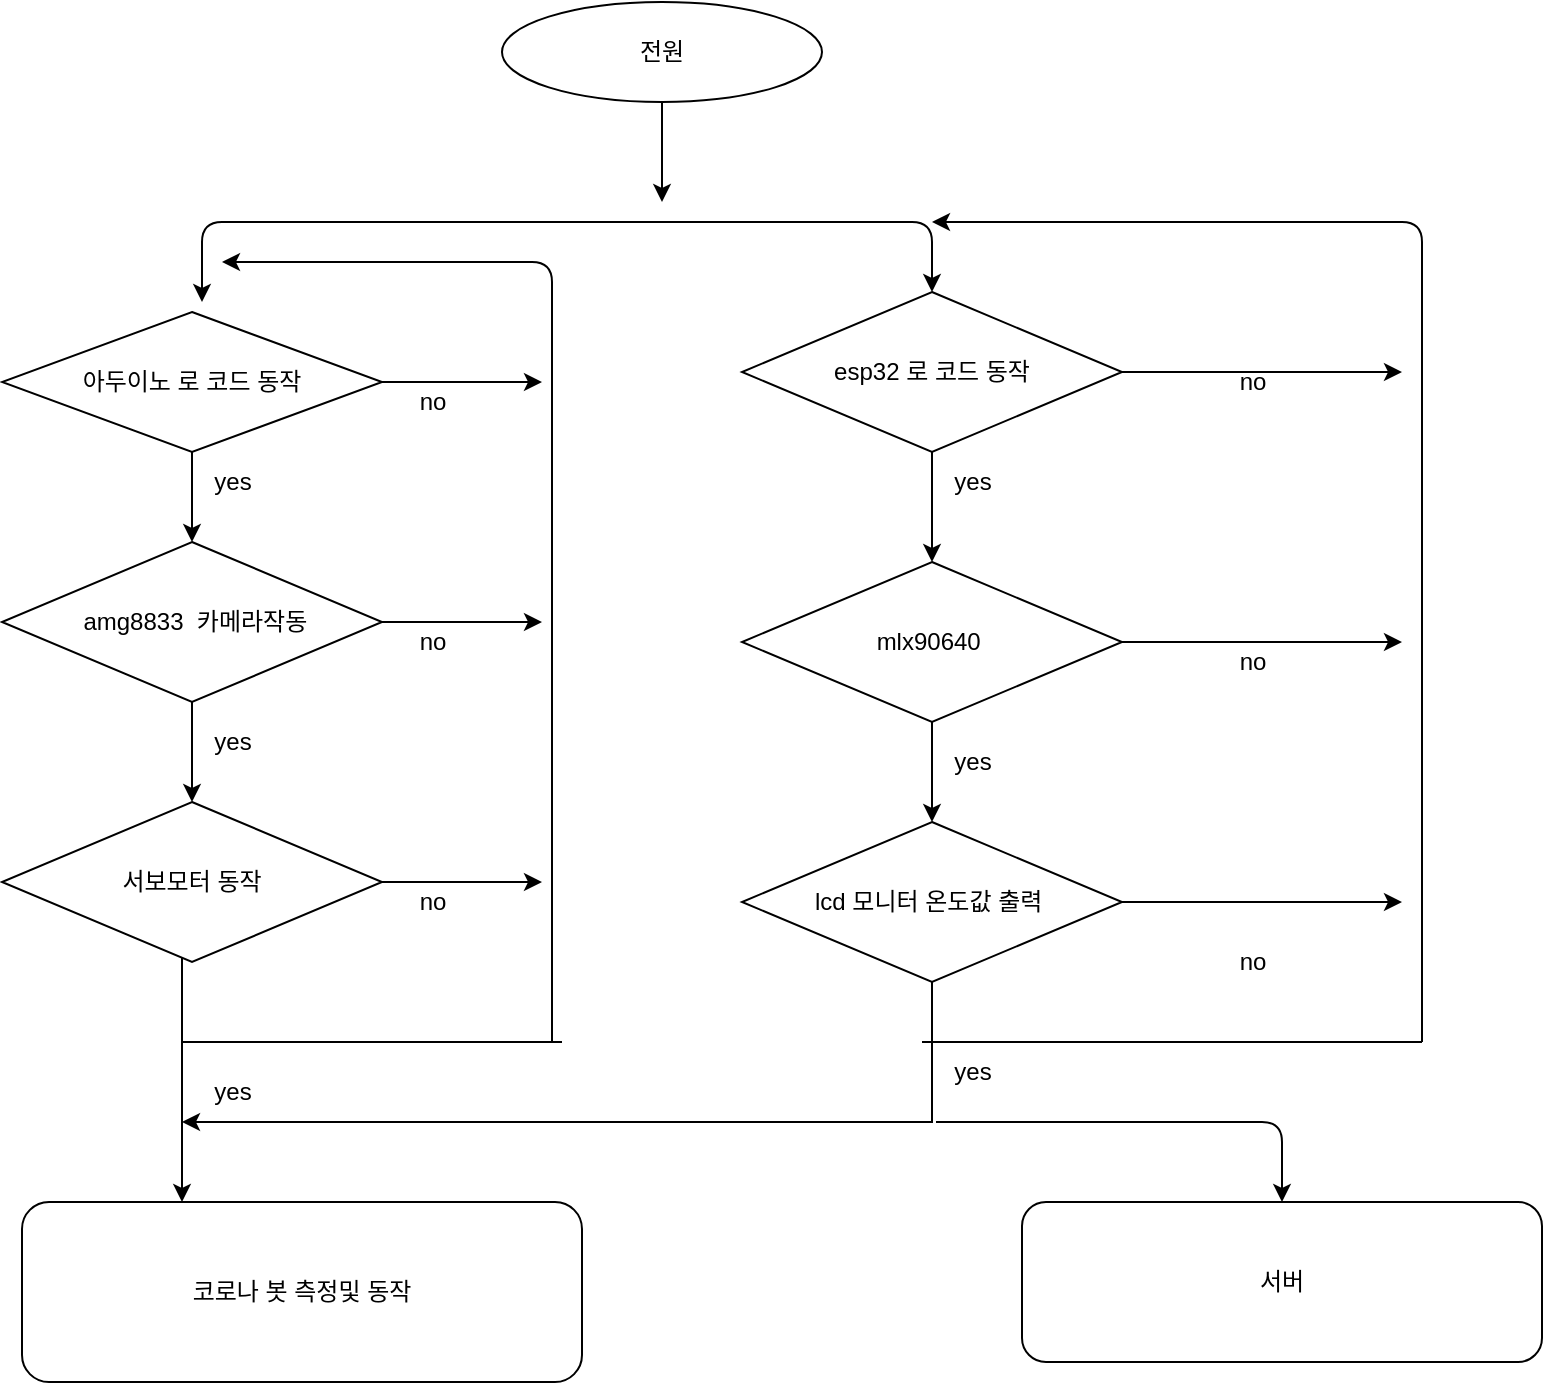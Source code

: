 <mxfile version="13.7.2" type="github"><diagram id="10-D_uhku6HZoWsSQwX1" name="Page-1"><mxGraphModel dx="1422" dy="713" grid="1" gridSize="10" guides="1" tooltips="1" connect="1" arrows="1" fold="1" page="1" pageScale="1" pageWidth="827" pageHeight="1169" math="0" shadow="0"><root><mxCell id="0"/><mxCell id="1" parent="0"/><mxCell id="COhylWH1_w8OM6ReZr-I-15" style="edgeStyle=orthogonalEdgeStyle;rounded=0;orthogonalLoop=1;jettySize=auto;html=1;" edge="1" parent="1" source="COhylWH1_w8OM6ReZr-I-1"><mxGeometry relative="1" as="geometry"><mxPoint x="350" y="140" as="targetPoint"/><Array as="points"><mxPoint x="350" y="130"/><mxPoint x="350" y="130"/></Array></mxGeometry></mxCell><mxCell id="COhylWH1_w8OM6ReZr-I-1" value="전원" style="ellipse;whiteSpace=wrap;html=1;" vertex="1" parent="1"><mxGeometry x="270" y="40" width="160" height="50" as="geometry"/></mxCell><mxCell id="COhylWH1_w8OM6ReZr-I-18" style="edgeStyle=orthogonalEdgeStyle;rounded=0;orthogonalLoop=1;jettySize=auto;html=1;entryX=0.5;entryY=0;entryDx=0;entryDy=0;" edge="1" parent="1" source="COhylWH1_w8OM6ReZr-I-4" target="COhylWH1_w8OM6ReZr-I-6"><mxGeometry relative="1" as="geometry"><mxPoint x="115" y="300" as="targetPoint"/></mxGeometry></mxCell><mxCell id="COhylWH1_w8OM6ReZr-I-29" style="edgeStyle=orthogonalEdgeStyle;rounded=0;orthogonalLoop=1;jettySize=auto;html=1;" edge="1" parent="1" source="COhylWH1_w8OM6ReZr-I-4"><mxGeometry relative="1" as="geometry"><mxPoint x="290" y="230" as="targetPoint"/></mxGeometry></mxCell><mxCell id="COhylWH1_w8OM6ReZr-I-4" value="아두이노 로 코드 동작" style="rhombus;whiteSpace=wrap;html=1;" vertex="1" parent="1"><mxGeometry x="20" y="195" width="190" height="70" as="geometry"/></mxCell><mxCell id="COhylWH1_w8OM6ReZr-I-19" style="edgeStyle=orthogonalEdgeStyle;rounded=0;orthogonalLoop=1;jettySize=auto;html=1;entryX=0.5;entryY=0;entryDx=0;entryDy=0;" edge="1" parent="1" source="COhylWH1_w8OM6ReZr-I-6" target="COhylWH1_w8OM6ReZr-I-7"><mxGeometry relative="1" as="geometry"><mxPoint x="115" y="430" as="targetPoint"/></mxGeometry></mxCell><mxCell id="COhylWH1_w8OM6ReZr-I-30" style="edgeStyle=orthogonalEdgeStyle;rounded=0;orthogonalLoop=1;jettySize=auto;html=1;" edge="1" parent="1" source="COhylWH1_w8OM6ReZr-I-6"><mxGeometry relative="1" as="geometry"><mxPoint x="290" y="350" as="targetPoint"/></mxGeometry></mxCell><mxCell id="COhylWH1_w8OM6ReZr-I-6" value="&lt;span&gt;&amp;nbsp;amg8833&amp;nbsp; 카메라작동&lt;/span&gt;" style="rhombus;whiteSpace=wrap;html=1;" vertex="1" parent="1"><mxGeometry x="20" y="310" width="190" height="80" as="geometry"/></mxCell><mxCell id="COhylWH1_w8OM6ReZr-I-31" style="edgeStyle=orthogonalEdgeStyle;rounded=0;orthogonalLoop=1;jettySize=auto;html=1;" edge="1" parent="1" source="COhylWH1_w8OM6ReZr-I-7"><mxGeometry relative="1" as="geometry"><mxPoint x="290" y="480" as="targetPoint"/></mxGeometry></mxCell><mxCell id="COhylWH1_w8OM6ReZr-I-35" style="edgeStyle=orthogonalEdgeStyle;rounded=0;orthogonalLoop=1;jettySize=auto;html=1;" edge="1" parent="1" source="COhylWH1_w8OM6ReZr-I-7" target="COhylWH1_w8OM6ReZr-I-34"><mxGeometry relative="1" as="geometry"><Array as="points"><mxPoint x="110" y="620"/><mxPoint x="110" y="620"/></Array></mxGeometry></mxCell><mxCell id="COhylWH1_w8OM6ReZr-I-7" value="서보모터 동작" style="rhombus;whiteSpace=wrap;html=1;" vertex="1" parent="1"><mxGeometry x="20" y="440" width="190" height="80" as="geometry"/></mxCell><mxCell id="COhylWH1_w8OM6ReZr-I-20" style="edgeStyle=orthogonalEdgeStyle;rounded=0;orthogonalLoop=1;jettySize=auto;html=1;entryX=0.5;entryY=0;entryDx=0;entryDy=0;" edge="1" parent="1" source="COhylWH1_w8OM6ReZr-I-8" target="COhylWH1_w8OM6ReZr-I-16"><mxGeometry relative="1" as="geometry"><mxPoint x="485" y="300" as="targetPoint"/></mxGeometry></mxCell><mxCell id="COhylWH1_w8OM6ReZr-I-25" style="edgeStyle=orthogonalEdgeStyle;rounded=0;orthogonalLoop=1;jettySize=auto;html=1;" edge="1" parent="1" source="COhylWH1_w8OM6ReZr-I-8"><mxGeometry relative="1" as="geometry"><mxPoint x="720" y="225" as="targetPoint"/></mxGeometry></mxCell><mxCell id="COhylWH1_w8OM6ReZr-I-8" value="&lt;span&gt;esp32 로 코드 동작&lt;/span&gt;" style="rhombus;whiteSpace=wrap;html=1;" vertex="1" parent="1"><mxGeometry x="390" y="185" width="190" height="80" as="geometry"/></mxCell><mxCell id="COhylWH1_w8OM6ReZr-I-14" value="" style="endArrow=classic;startArrow=classic;html=1;entryX=0.5;entryY=0;entryDx=0;entryDy=0;" edge="1" parent="1" target="COhylWH1_w8OM6ReZr-I-8"><mxGeometry width="50" height="50" relative="1" as="geometry"><mxPoint x="120" y="190" as="sourcePoint"/><mxPoint x="470" y="150" as="targetPoint"/><Array as="points"><mxPoint x="120" y="150"/><mxPoint x="485" y="150"/></Array></mxGeometry></mxCell><mxCell id="COhylWH1_w8OM6ReZr-I-21" style="edgeStyle=orthogonalEdgeStyle;rounded=0;orthogonalLoop=1;jettySize=auto;html=1;entryX=0.5;entryY=0;entryDx=0;entryDy=0;" edge="1" parent="1" source="COhylWH1_w8OM6ReZr-I-16" target="COhylWH1_w8OM6ReZr-I-17"><mxGeometry relative="1" as="geometry"><mxPoint x="485" y="440" as="targetPoint"/></mxGeometry></mxCell><mxCell id="COhylWH1_w8OM6ReZr-I-26" style="edgeStyle=orthogonalEdgeStyle;rounded=0;orthogonalLoop=1;jettySize=auto;html=1;" edge="1" parent="1" source="COhylWH1_w8OM6ReZr-I-16"><mxGeometry relative="1" as="geometry"><mxPoint x="720" y="360" as="targetPoint"/></mxGeometry></mxCell><mxCell id="COhylWH1_w8OM6ReZr-I-16" value="mlx90640&amp;nbsp;" style="rhombus;whiteSpace=wrap;html=1;" vertex="1" parent="1"><mxGeometry x="390" y="320" width="190" height="80" as="geometry"/></mxCell><mxCell id="COhylWH1_w8OM6ReZr-I-27" style="edgeStyle=orthogonalEdgeStyle;rounded=0;orthogonalLoop=1;jettySize=auto;html=1;" edge="1" parent="1" source="COhylWH1_w8OM6ReZr-I-17"><mxGeometry relative="1" as="geometry"><mxPoint x="720" y="490" as="targetPoint"/></mxGeometry></mxCell><mxCell id="COhylWH1_w8OM6ReZr-I-38" style="edgeStyle=orthogonalEdgeStyle;rounded=0;orthogonalLoop=1;jettySize=auto;html=1;" edge="1" parent="1" source="COhylWH1_w8OM6ReZr-I-17"><mxGeometry relative="1" as="geometry"><mxPoint x="110" y="600" as="targetPoint"/><Array as="points"><mxPoint x="485" y="600"/></Array></mxGeometry></mxCell><mxCell id="COhylWH1_w8OM6ReZr-I-17" value="lcd 모니터 온도값 출력&amp;nbsp;" style="rhombus;whiteSpace=wrap;html=1;" vertex="1" parent="1"><mxGeometry x="390" y="450" width="190" height="80" as="geometry"/></mxCell><mxCell id="COhylWH1_w8OM6ReZr-I-23" value="" style="endArrow=classic;html=1;" edge="1" parent="1"><mxGeometry width="50" height="50" relative="1" as="geometry"><mxPoint x="730" y="560" as="sourcePoint"/><mxPoint x="485" y="150" as="targetPoint"/><Array as="points"><mxPoint x="730" y="240"/><mxPoint x="730" y="150"/></Array></mxGeometry></mxCell><mxCell id="COhylWH1_w8OM6ReZr-I-28" value="" style="endArrow=classic;html=1;" edge="1" parent="1"><mxGeometry width="50" height="50" relative="1" as="geometry"><mxPoint x="295" y="560" as="sourcePoint"/><mxPoint x="130" y="170" as="targetPoint"/><Array as="points"><mxPoint x="295" y="170"/></Array></mxGeometry></mxCell><mxCell id="COhylWH1_w8OM6ReZr-I-34" value="코로나 봇 측정및 동작" style="rounded=1;whiteSpace=wrap;html=1;" vertex="1" parent="1"><mxGeometry x="30" y="640" width="280" height="90" as="geometry"/></mxCell><mxCell id="COhylWH1_w8OM6ReZr-I-40" value="no" style="text;html=1;resizable=0;autosize=1;align=center;verticalAlign=middle;points=[];fillColor=none;strokeColor=none;rounded=0;" vertex="1" parent="1"><mxGeometry x="220" y="230" width="30" height="20" as="geometry"/></mxCell><mxCell id="COhylWH1_w8OM6ReZr-I-41" value="yes" style="text;html=1;resizable=0;autosize=1;align=center;verticalAlign=middle;points=[];fillColor=none;strokeColor=none;rounded=0;" vertex="1" parent="1"><mxGeometry x="120" y="270" width="30" height="20" as="geometry"/></mxCell><mxCell id="COhylWH1_w8OM6ReZr-I-43" value="no" style="text;html=1;resizable=0;autosize=1;align=center;verticalAlign=middle;points=[];fillColor=none;strokeColor=none;rounded=0;" vertex="1" parent="1"><mxGeometry x="220" y="480" width="30" height="20" as="geometry"/></mxCell><mxCell id="COhylWH1_w8OM6ReZr-I-44" value="no" style="text;html=1;resizable=0;autosize=1;align=center;verticalAlign=middle;points=[];fillColor=none;strokeColor=none;rounded=0;" vertex="1" parent="1"><mxGeometry x="220" y="350" width="30" height="20" as="geometry"/></mxCell><mxCell id="COhylWH1_w8OM6ReZr-I-47" value="yes" style="text;html=1;resizable=0;autosize=1;align=center;verticalAlign=middle;points=[];fillColor=none;strokeColor=none;rounded=0;" vertex="1" parent="1"><mxGeometry x="120" y="575" width="30" height="20" as="geometry"/></mxCell><mxCell id="COhylWH1_w8OM6ReZr-I-48" value="yes" style="text;html=1;resizable=0;autosize=1;align=center;verticalAlign=middle;points=[];fillColor=none;strokeColor=none;rounded=0;" vertex="1" parent="1"><mxGeometry x="120" y="400" width="30" height="20" as="geometry"/></mxCell><mxCell id="COhylWH1_w8OM6ReZr-I-49" value="yes" style="text;html=1;resizable=0;autosize=1;align=center;verticalAlign=middle;points=[];fillColor=none;strokeColor=none;rounded=0;" vertex="1" parent="1"><mxGeometry x="490" y="565" width="30" height="20" as="geometry"/></mxCell><mxCell id="COhylWH1_w8OM6ReZr-I-50" value="yes" style="text;html=1;resizable=0;autosize=1;align=center;verticalAlign=middle;points=[];fillColor=none;strokeColor=none;rounded=0;" vertex="1" parent="1"><mxGeometry x="490" y="410" width="30" height="20" as="geometry"/></mxCell><mxCell id="COhylWH1_w8OM6ReZr-I-51" value="yes" style="text;html=1;resizable=0;autosize=1;align=center;verticalAlign=middle;points=[];fillColor=none;strokeColor=none;rounded=0;" vertex="1" parent="1"><mxGeometry x="490" y="270" width="30" height="20" as="geometry"/></mxCell><mxCell id="COhylWH1_w8OM6ReZr-I-52" value="no" style="text;html=1;resizable=0;autosize=1;align=center;verticalAlign=middle;points=[];fillColor=none;strokeColor=none;rounded=0;" vertex="1" parent="1"><mxGeometry x="630" y="510" width="30" height="20" as="geometry"/></mxCell><mxCell id="COhylWH1_w8OM6ReZr-I-53" value="no" style="text;html=1;resizable=0;autosize=1;align=center;verticalAlign=middle;points=[];fillColor=none;strokeColor=none;rounded=0;" vertex="1" parent="1"><mxGeometry x="630" y="360" width="30" height="20" as="geometry"/></mxCell><mxCell id="COhylWH1_w8OM6ReZr-I-54" value="no" style="text;html=1;resizable=0;autosize=1;align=center;verticalAlign=middle;points=[];fillColor=none;strokeColor=none;rounded=0;" vertex="1" parent="1"><mxGeometry x="630" y="220" width="30" height="20" as="geometry"/></mxCell><mxCell id="COhylWH1_w8OM6ReZr-I-59" value="" style="endArrow=none;html=1;" edge="1" parent="1"><mxGeometry width="50" height="50" relative="1" as="geometry"><mxPoint x="110" y="560" as="sourcePoint"/><mxPoint x="300" y="560" as="targetPoint"/></mxGeometry></mxCell><mxCell id="COhylWH1_w8OM6ReZr-I-60" value="" style="endArrow=none;html=1;" edge="1" parent="1"><mxGeometry width="50" height="50" relative="1" as="geometry"><mxPoint x="480" y="560" as="sourcePoint"/><mxPoint x="730" y="560" as="targetPoint"/></mxGeometry></mxCell><mxCell id="COhylWH1_w8OM6ReZr-I-62" value="서버" style="rounded=1;whiteSpace=wrap;html=1;" vertex="1" parent="1"><mxGeometry x="530" y="640" width="260" height="80" as="geometry"/></mxCell><mxCell id="COhylWH1_w8OM6ReZr-I-63" value="" style="endArrow=classic;html=1;entryX=0.5;entryY=0;entryDx=0;entryDy=0;" edge="1" parent="1" target="COhylWH1_w8OM6ReZr-I-62"><mxGeometry width="50" height="50" relative="1" as="geometry"><mxPoint x="487" y="600" as="sourcePoint"/><mxPoint x="680" y="360" as="targetPoint"/><Array as="points"><mxPoint x="560" y="600"/><mxPoint x="630" y="600"/><mxPoint x="660" y="600"/></Array></mxGeometry></mxCell></root></mxGraphModel></diagram></mxfile>